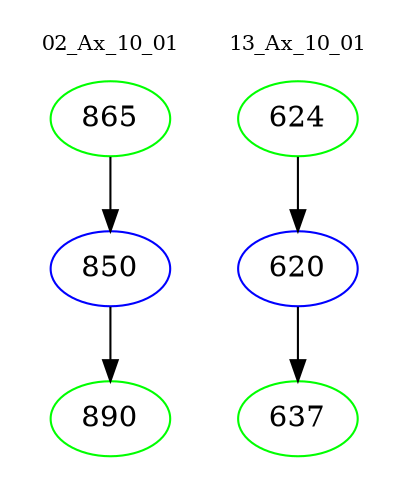 digraph{
subgraph cluster_0 {
color = white
label = "02_Ax_10_01";
fontsize=10;
T0_865 [label="865", color="green"]
T0_865 -> T0_850 [color="black"]
T0_850 [label="850", color="blue"]
T0_850 -> T0_890 [color="black"]
T0_890 [label="890", color="green"]
}
subgraph cluster_1 {
color = white
label = "13_Ax_10_01";
fontsize=10;
T1_624 [label="624", color="green"]
T1_624 -> T1_620 [color="black"]
T1_620 [label="620", color="blue"]
T1_620 -> T1_637 [color="black"]
T1_637 [label="637", color="green"]
}
}
